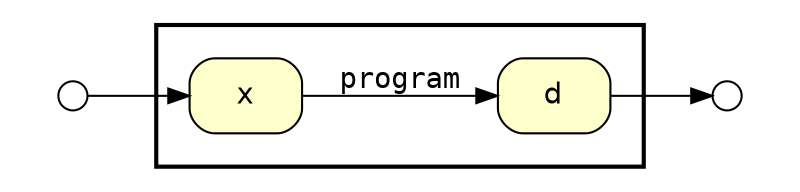 digraph Workflow {
rankdir=LR

/* Start of double cluster for drawing box around nodes in workflow */
subgraph cluster0 {label=""; penwidth=2; fontsize=18
subgraph cluster1 {label=""; color="white"

/* Nodes for data channels in workflow */
node[shape=box style="rounded,filled" fillcolor="#FFFFCC" peripheries=1 fontname="Helvetica"]
node1 [label="d"]
node2 [label="x"]

/* Edges between channels in workflow */
edge[fontname=Courier]
node2 -> node1 [label="program"]

/* End of double cluster for drawing box around nodes in workflow */
}}

/* Nodes representing workflow ports */
node[shape=circle style="rounded,filled" fillcolor="#FFFFFF" peripheries=1 fontname="Helvetica" width=0.2]
subgraph cluster2 { label="" color="white"
subgraph cluster3 { label="" color="white"
node3 [label=""]
}}
subgraph cluster4 { label="" color="white"
subgraph cluster5 { label="" color="white"
node4 [label=""]
}}

/* Edges between channels and ports */
node3 -> node2
node1 -> node4
}
